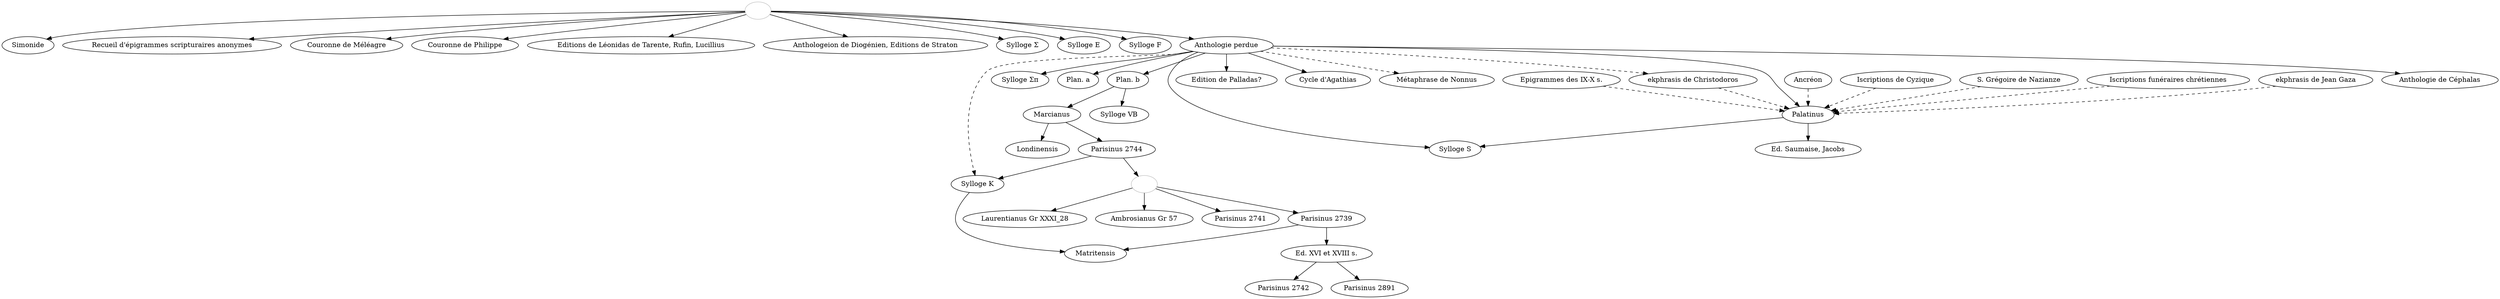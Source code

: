 
digraph {

    1 -> Simonide; 
    1 -> "Recueil d'épigrammes scripturaires anonymes"; 
    1 -> "Couronne de Méléagre"; 
    1 -> "Couronne de Philippe"; 
    1 -> "Editions de Léonidas de Tarente, Rufin, Lucillius"; 
    1 -> "Anthologeion de Diogénien, Editions de Straton";
    1 -> "Sylloge Σ"; 
    1 -> "Sylloge E"; 
    1 -> "Sylloge F"; 
    1 -> "Anthologie perdue"; 

    1 [label="", color="grey"]; 

    "Anthologie perdue" -> "Edition de Palladas?";
    "Anthologie perdue" -> "Cycle d'Agathias";
    "Anthologie perdue" -> "Métaphrase de Nonnus" [style="dashed"];
    "Anthologie perdue" -> "ekphrasis de Christodoros" [style="dashed"];
    "Anthologie perdue" -> "Palatinus"; 
    "Anthologie perdue" -> "Anthologie de Céphalas";
    "Anthologie perdue" -> "Sylloge S"; 
    "Anthologie perdue" -> "Sylloge Σπ"; 
    "Anthologie perdue" -> "Plan. a"; 
    "Anthologie perdue" -> "Sylloge K" [style="dashed"]; 
    "Sylloge K" -> "Matritensis"; 
    "Anthologie perdue" -> "Plan. b"; 

    "Plan. b" -> "Sylloge VB"; 
    "Plan. b" -> "Marcianus"; 
    "Marcianus" -> "Londinensis"; 
    "Marcianus" -> "Parisinus 2744"; 

    "Parisinus 2744" -> "Sylloge K"; 
    "Parisinus 2744" -> 2;
    2 [label="", color="grey"]; 
    2 -> "Parisinus 2739"; 
    2 -> "Laurentianus Gr XXXI_28"; 
    2 -> "Ambrosianus Gr 57"; 
    2 -> "Parisinus 2741"; 

    "Parisinus 2739" -> "Matritensis"; 
    "Parisinus 2739" -> "Ed. XVI et XVIII s."; 

    "Ed. XVI et XVIII s." -> "Parisinus 2742"; 
    "Ed. XVI et XVIII s." -> "Parisinus 2891"; 


    "Ancréon" -> "Palatinus" [style="dashed"]; 
    "Iscriptions de Cyzique" -> "Palatinus" [style="dashed"]; 
    "S. Grégoire de Nazianze" -> "Palatinus" [style="dashed"]; 
    "ekphrasis de Christodoros" -> "Palatinus"[style="dashed"]; 
    "Iscriptions funéraires chrétiennes" -> "Palatinus" [style="dashed"]; 
    "ekphrasis de Jean Gaza" -> "Palatinus" [style="dashed"]; 
    "Epigrammes des IX-X s." -> "Palatinus" [style="dashed"]; 

    "Palatinus" -> "Ed. Saumaise, Jacobs"; 
    "Palatinus" -> "Sylloge S"; 

}
